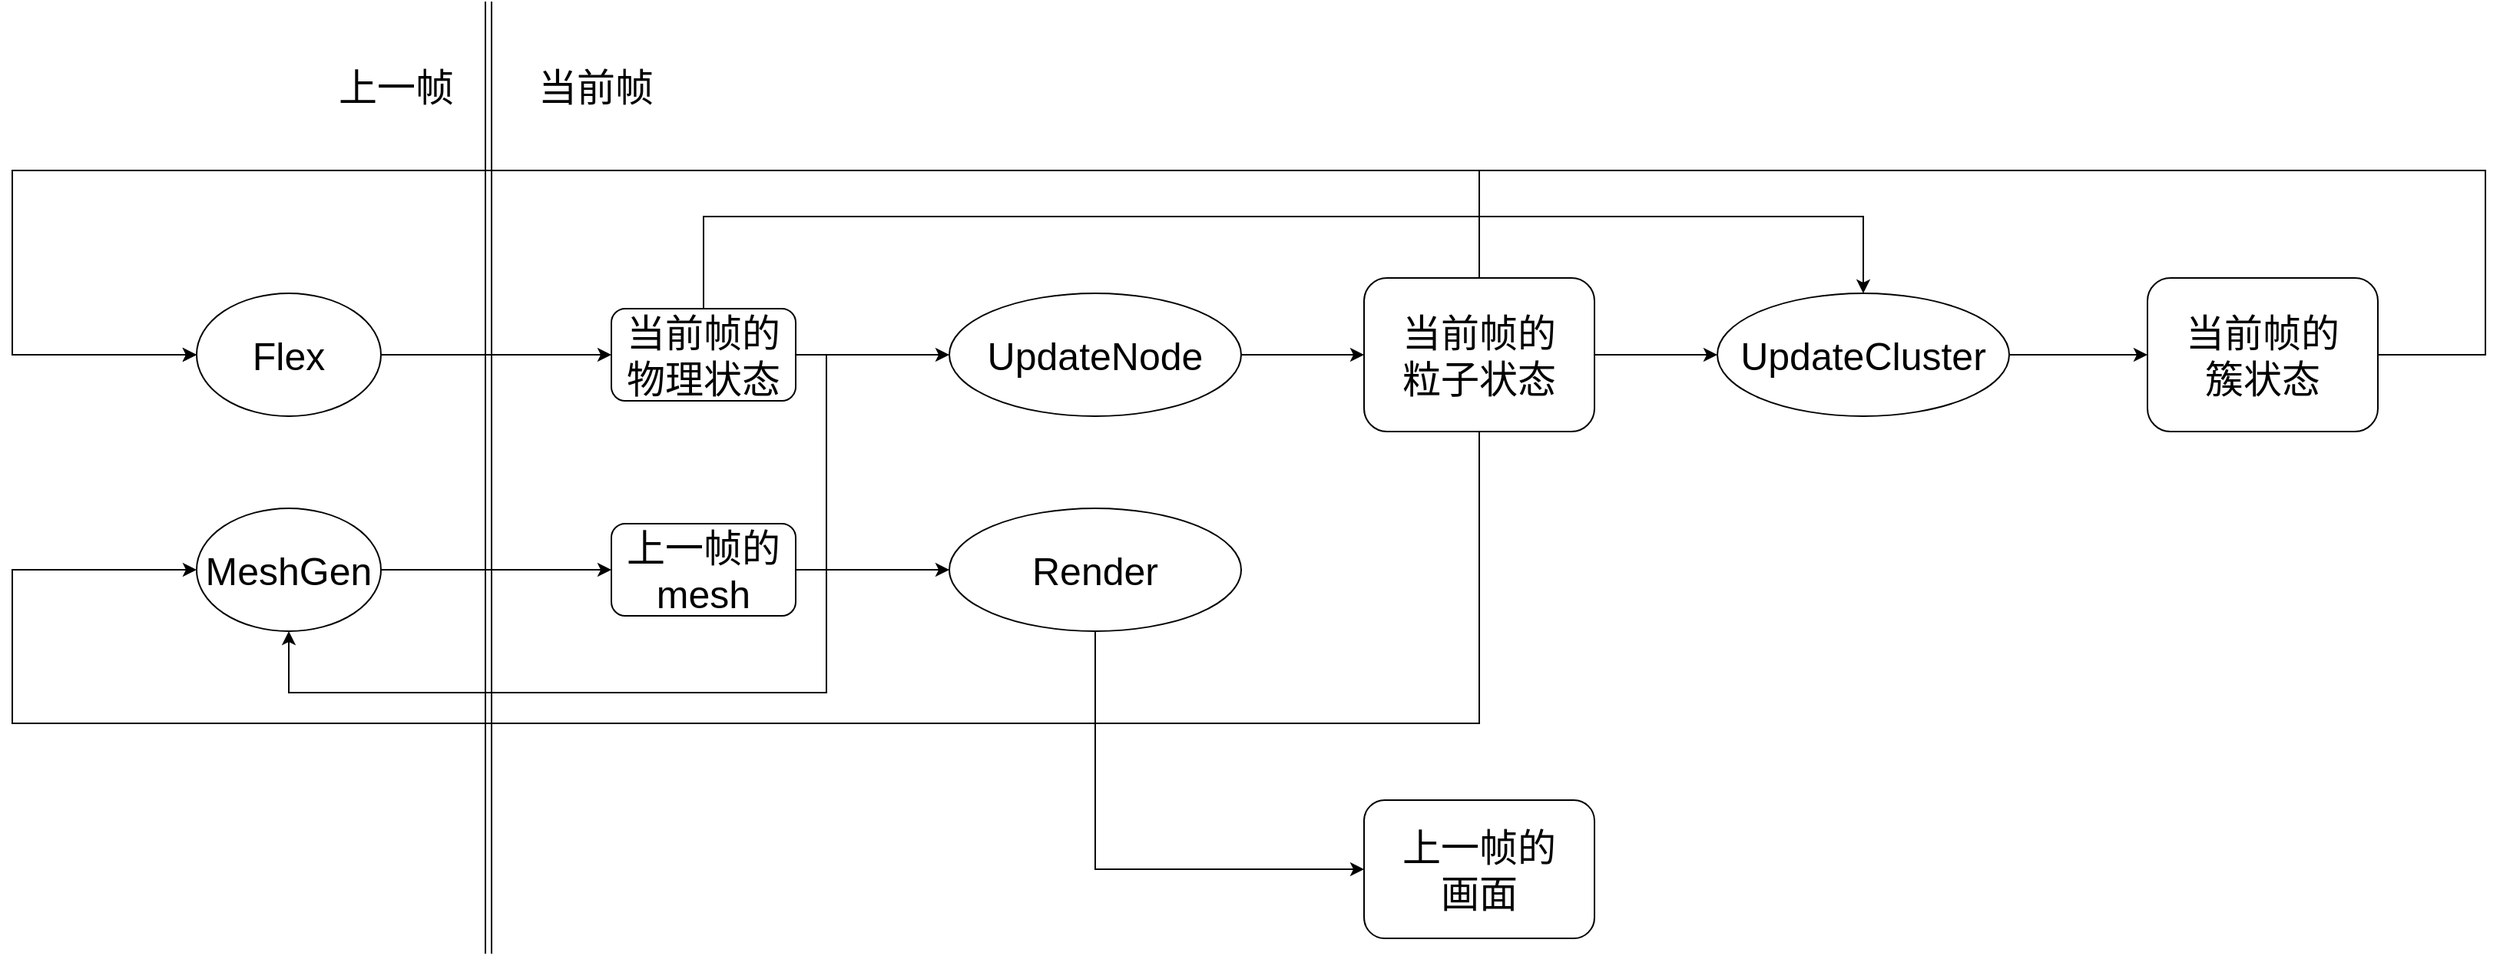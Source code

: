 <mxfile version="15.4.1" type="device"><diagram id="DJ3INWu2TV0DKiMmEgh6" name="Page-1"><mxGraphModel dx="2310" dy="880" grid="1" gridSize="10" guides="1" tooltips="1" connect="1" arrows="1" fold="1" page="1" pageScale="1" pageWidth="827" pageHeight="1169" math="0" shadow="0"><root><mxCell id="0"/><mxCell id="1" parent="0"/><mxCell id="GZzhodPHboaIbmg39s1N-7" style="edgeStyle=orthogonalEdgeStyle;rounded=0;orthogonalLoop=1;jettySize=auto;html=1;exitX=1;exitY=0.5;exitDx=0;exitDy=0;fontSize=25;entryX=0;entryY=0.5;entryDx=0;entryDy=0;" edge="1" parent="1" source="GZzhodPHboaIbmg39s1N-1" target="GZzhodPHboaIbmg39s1N-9"><mxGeometry relative="1" as="geometry"><mxPoint x="420" y="240" as="targetPoint"/></mxGeometry></mxCell><mxCell id="GZzhodPHboaIbmg39s1N-29" style="edgeStyle=orthogonalEdgeStyle;rounded=0;orthogonalLoop=1;jettySize=auto;html=1;exitX=1;exitY=0.5;exitDx=0;exitDy=0;entryX=0.5;entryY=1;entryDx=0;entryDy=0;fontSize=25;" edge="1" parent="1" source="GZzhodPHboaIbmg39s1N-1" target="GZzhodPHboaIbmg39s1N-6"><mxGeometry relative="1" as="geometry"><Array as="points"><mxPoint x="390" y="240"/><mxPoint x="390" y="460"/><mxPoint x="40" y="460"/></Array></mxGeometry></mxCell><mxCell id="GZzhodPHboaIbmg39s1N-35" style="edgeStyle=orthogonalEdgeStyle;rounded=0;orthogonalLoop=1;jettySize=auto;html=1;exitX=0.5;exitY=0;exitDx=0;exitDy=0;entryX=0.5;entryY=0;entryDx=0;entryDy=0;fontSize=25;" edge="1" parent="1" source="GZzhodPHboaIbmg39s1N-1" target="GZzhodPHboaIbmg39s1N-32"><mxGeometry relative="1" as="geometry"><Array as="points"><mxPoint x="310" y="150"/><mxPoint x="1065" y="150"/></Array></mxGeometry></mxCell><mxCell id="GZzhodPHboaIbmg39s1N-1" value="&lt;span style=&quot;font-size: 25px&quot;&gt;当前帧的物理状态&lt;/span&gt;" style="rounded=1;whiteSpace=wrap;html=1;" vertex="1" parent="1"><mxGeometry x="250" y="210" width="120" height="60" as="geometry"/></mxCell><mxCell id="GZzhodPHboaIbmg39s1N-3" style="edgeStyle=orthogonalEdgeStyle;rounded=0;orthogonalLoop=1;jettySize=auto;html=1;exitX=1;exitY=0.5;exitDx=0;exitDy=0;entryX=0;entryY=0.5;entryDx=0;entryDy=0;fontSize=25;" edge="1" parent="1" source="GZzhodPHboaIbmg39s1N-2" target="GZzhodPHboaIbmg39s1N-1"><mxGeometry relative="1" as="geometry"/></mxCell><mxCell id="GZzhodPHboaIbmg39s1N-2" value="Flex" style="ellipse;whiteSpace=wrap;html=1;fontSize=25;" vertex="1" parent="1"><mxGeometry x="-20" y="200" width="120" height="80" as="geometry"/></mxCell><mxCell id="GZzhodPHboaIbmg39s1N-18" value="" style="edgeStyle=orthogonalEdgeStyle;rounded=0;orthogonalLoop=1;jettySize=auto;html=1;fontSize=25;" edge="1" parent="1" source="GZzhodPHboaIbmg39s1N-4" target="GZzhodPHboaIbmg39s1N-17"><mxGeometry relative="1" as="geometry"/></mxCell><mxCell id="GZzhodPHboaIbmg39s1N-4" value="&lt;span style=&quot;font-size: 25px&quot;&gt;上一帧的mesh&lt;/span&gt;" style="rounded=1;whiteSpace=wrap;html=1;" vertex="1" parent="1"><mxGeometry x="250" y="350" width="120" height="60" as="geometry"/></mxCell><mxCell id="GZzhodPHboaIbmg39s1N-5" style="edgeStyle=orthogonalEdgeStyle;rounded=0;orthogonalLoop=1;jettySize=auto;html=1;exitX=1;exitY=0.5;exitDx=0;exitDy=0;entryX=0;entryY=0.5;entryDx=0;entryDy=0;fontSize=25;" edge="1" parent="1" source="GZzhodPHboaIbmg39s1N-6" target="GZzhodPHboaIbmg39s1N-4"><mxGeometry relative="1" as="geometry"/></mxCell><mxCell id="GZzhodPHboaIbmg39s1N-6" value="MeshGen" style="ellipse;whiteSpace=wrap;html=1;fontSize=25;" vertex="1" parent="1"><mxGeometry x="-20" y="340" width="120" height="80" as="geometry"/></mxCell><mxCell id="GZzhodPHboaIbmg39s1N-14" style="edgeStyle=orthogonalEdgeStyle;rounded=0;orthogonalLoop=1;jettySize=auto;html=1;exitX=1;exitY=0.5;exitDx=0;exitDy=0;entryX=0;entryY=0.5;entryDx=0;entryDy=0;fontSize=25;" edge="1" parent="1" source="GZzhodPHboaIbmg39s1N-9" target="GZzhodPHboaIbmg39s1N-13"><mxGeometry relative="1" as="geometry"/></mxCell><mxCell id="GZzhodPHboaIbmg39s1N-9" value="UpdateNode" style="ellipse;whiteSpace=wrap;html=1;fontSize=25;" vertex="1" parent="1"><mxGeometry x="470" y="200" width="190" height="80" as="geometry"/></mxCell><mxCell id="GZzhodPHboaIbmg39s1N-12" style="edgeStyle=orthogonalEdgeStyle;rounded=0;orthogonalLoop=1;jettySize=auto;html=1;exitX=1;exitY=0.5;exitDx=0;exitDy=0;entryX=0;entryY=0.5;entryDx=0;entryDy=0;fontSize=25;" edge="1" parent="1" source="GZzhodPHboaIbmg39s1N-11" target="GZzhodPHboaIbmg39s1N-2"><mxGeometry relative="1" as="geometry"><Array as="points"><mxPoint x="1470" y="240"/><mxPoint x="1470" y="120"/><mxPoint x="-140" y="120"/><mxPoint x="-140" y="240"/></Array></mxGeometry></mxCell><mxCell id="GZzhodPHboaIbmg39s1N-11" value="当前帧的&lt;br&gt;簇状态" style="rounded=1;whiteSpace=wrap;html=1;fontSize=25;" vertex="1" parent="1"><mxGeometry x="1250" y="190" width="150" height="100" as="geometry"/></mxCell><mxCell id="GZzhodPHboaIbmg39s1N-16" style="edgeStyle=orthogonalEdgeStyle;rounded=0;orthogonalLoop=1;jettySize=auto;html=1;exitX=0.5;exitY=1;exitDx=0;exitDy=0;entryX=0;entryY=0.5;entryDx=0;entryDy=0;fontSize=25;" edge="1" parent="1" source="GZzhodPHboaIbmg39s1N-13" target="GZzhodPHboaIbmg39s1N-6"><mxGeometry relative="1" as="geometry"><Array as="points"><mxPoint x="815" y="480"/><mxPoint x="-140" y="480"/><mxPoint x="-140" y="380"/></Array></mxGeometry></mxCell><mxCell id="GZzhodPHboaIbmg39s1N-30" style="edgeStyle=orthogonalEdgeStyle;rounded=0;orthogonalLoop=1;jettySize=auto;html=1;exitX=0.5;exitY=0;exitDx=0;exitDy=0;entryX=0;entryY=0.5;entryDx=0;entryDy=0;fontSize=25;" edge="1" parent="1" source="GZzhodPHboaIbmg39s1N-13" target="GZzhodPHboaIbmg39s1N-2"><mxGeometry relative="1" as="geometry"><Array as="points"><mxPoint x="815" y="120"/><mxPoint x="-140" y="120"/><mxPoint x="-140" y="240"/></Array></mxGeometry></mxCell><mxCell id="GZzhodPHboaIbmg39s1N-33" style="edgeStyle=orthogonalEdgeStyle;rounded=0;orthogonalLoop=1;jettySize=auto;html=1;exitX=1;exitY=0.5;exitDx=0;exitDy=0;entryX=0;entryY=0.5;entryDx=0;entryDy=0;fontSize=25;" edge="1" parent="1" source="GZzhodPHboaIbmg39s1N-13" target="GZzhodPHboaIbmg39s1N-32"><mxGeometry relative="1" as="geometry"/></mxCell><mxCell id="GZzhodPHboaIbmg39s1N-13" value="当前帧的&lt;br&gt;粒子状态" style="rounded=1;whiteSpace=wrap;html=1;fontSize=25;" vertex="1" parent="1"><mxGeometry x="740" y="190" width="150" height="100" as="geometry"/></mxCell><mxCell id="GZzhodPHboaIbmg39s1N-21" style="edgeStyle=orthogonalEdgeStyle;rounded=0;orthogonalLoop=1;jettySize=auto;html=1;exitX=0.5;exitY=1;exitDx=0;exitDy=0;entryX=0;entryY=0.5;entryDx=0;entryDy=0;fontSize=25;" edge="1" parent="1" source="GZzhodPHboaIbmg39s1N-17" target="GZzhodPHboaIbmg39s1N-20"><mxGeometry relative="1" as="geometry"/></mxCell><mxCell id="GZzhodPHboaIbmg39s1N-17" value="&lt;font style=&quot;font-size: 25px&quot;&gt;Render&lt;/font&gt;" style="ellipse;whiteSpace=wrap;html=1;rounded=1;" vertex="1" parent="1"><mxGeometry x="470" y="340" width="190" height="80" as="geometry"/></mxCell><mxCell id="GZzhodPHboaIbmg39s1N-20" value="上一帧的&lt;br&gt;画面" style="rounded=1;whiteSpace=wrap;html=1;fontSize=25;" vertex="1" parent="1"><mxGeometry x="740" y="530" width="150" height="90" as="geometry"/></mxCell><mxCell id="GZzhodPHboaIbmg39s1N-27" value="" style="shape=link;html=1;rounded=0;fontSize=25;edgeStyle=orthogonalEdgeStyle;" edge="1" parent="1"><mxGeometry width="100" relative="1" as="geometry"><mxPoint x="170" y="10" as="sourcePoint"/><mxPoint x="170" y="630" as="targetPoint"/></mxGeometry></mxCell><mxCell id="GZzhodPHboaIbmg39s1N-34" style="edgeStyle=orthogonalEdgeStyle;rounded=0;orthogonalLoop=1;jettySize=auto;html=1;exitX=1;exitY=0.5;exitDx=0;exitDy=0;entryX=0;entryY=0.5;entryDx=0;entryDy=0;fontSize=25;" edge="1" parent="1" source="GZzhodPHboaIbmg39s1N-32" target="GZzhodPHboaIbmg39s1N-11"><mxGeometry relative="1" as="geometry"/></mxCell><mxCell id="GZzhodPHboaIbmg39s1N-32" value="UpdateCluster" style="ellipse;whiteSpace=wrap;html=1;fontSize=25;" vertex="1" parent="1"><mxGeometry x="970" y="200" width="190" height="80" as="geometry"/></mxCell><mxCell id="GZzhodPHboaIbmg39s1N-36" value="上一帧" style="text;html=1;strokeColor=none;fillColor=none;align=center;verticalAlign=middle;whiteSpace=wrap;rounded=0;fontSize=25;" vertex="1" parent="1"><mxGeometry x="60" y="50" width="100" height="30" as="geometry"/></mxCell><mxCell id="GZzhodPHboaIbmg39s1N-37" value="当前帧" style="text;html=1;strokeColor=none;fillColor=none;align=center;verticalAlign=middle;whiteSpace=wrap;rounded=0;fontSize=25;" vertex="1" parent="1"><mxGeometry x="190" y="50" width="100" height="30" as="geometry"/></mxCell></root></mxGraphModel></diagram></mxfile>